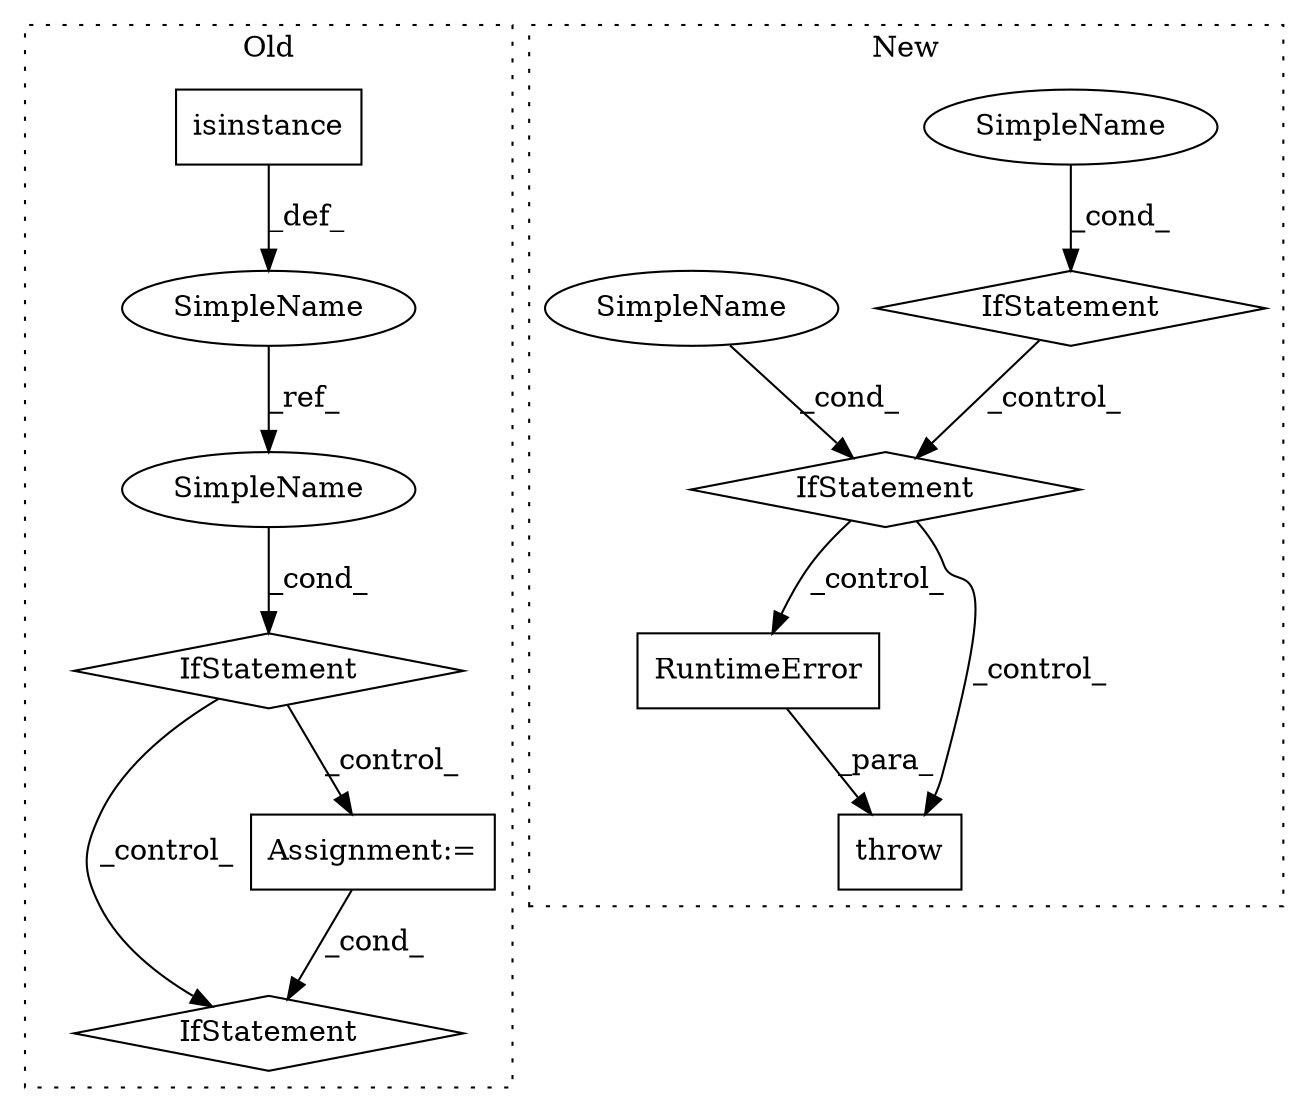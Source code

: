 digraph G {
subgraph cluster0 {
1 [label="isinstance" a="32" s="7542,7566" l="11,1" shape="box"];
4 [label="IfStatement" a="25" s="7659,7669" l="4,2" shape="diamond"];
9 [label="SimpleName" a="42" s="7520" l="6" shape="ellipse"];
10 [label="IfStatement" a="25" s="8011,8047" l="4,2" shape="diamond"];
11 [label="Assignment:=" a="7" s="7888,7999" l="76,2" shape="box"];
12 [label="SimpleName" a="42" s="7663" l="6" shape="ellipse"];
label = "Old";
style="dotted";
}
subgraph cluster1 {
2 [label="RuntimeError" a="32" s="8260,8320" l="13,1" shape="box"];
3 [label="IfStatement" a="25" s="7934,7964" l="4,2" shape="diamond"];
5 [label="SimpleName" a="42" s="" l="" shape="ellipse"];
6 [label="throw" a="53" s="8254" l="6" shape="box"];
7 [label="IfStatement" a="25" s="8097,8130" l="4,2" shape="diamond"];
8 [label="SimpleName" a="42" s="" l="" shape="ellipse"];
label = "New";
style="dotted";
}
1 -> 9 [label="_def_"];
2 -> 6 [label="_para_"];
3 -> 7 [label="_control_"];
4 -> 10 [label="_control_"];
4 -> 11 [label="_control_"];
5 -> 3 [label="_cond_"];
7 -> 2 [label="_control_"];
7 -> 6 [label="_control_"];
8 -> 7 [label="_cond_"];
9 -> 12 [label="_ref_"];
11 -> 10 [label="_cond_"];
12 -> 4 [label="_cond_"];
}